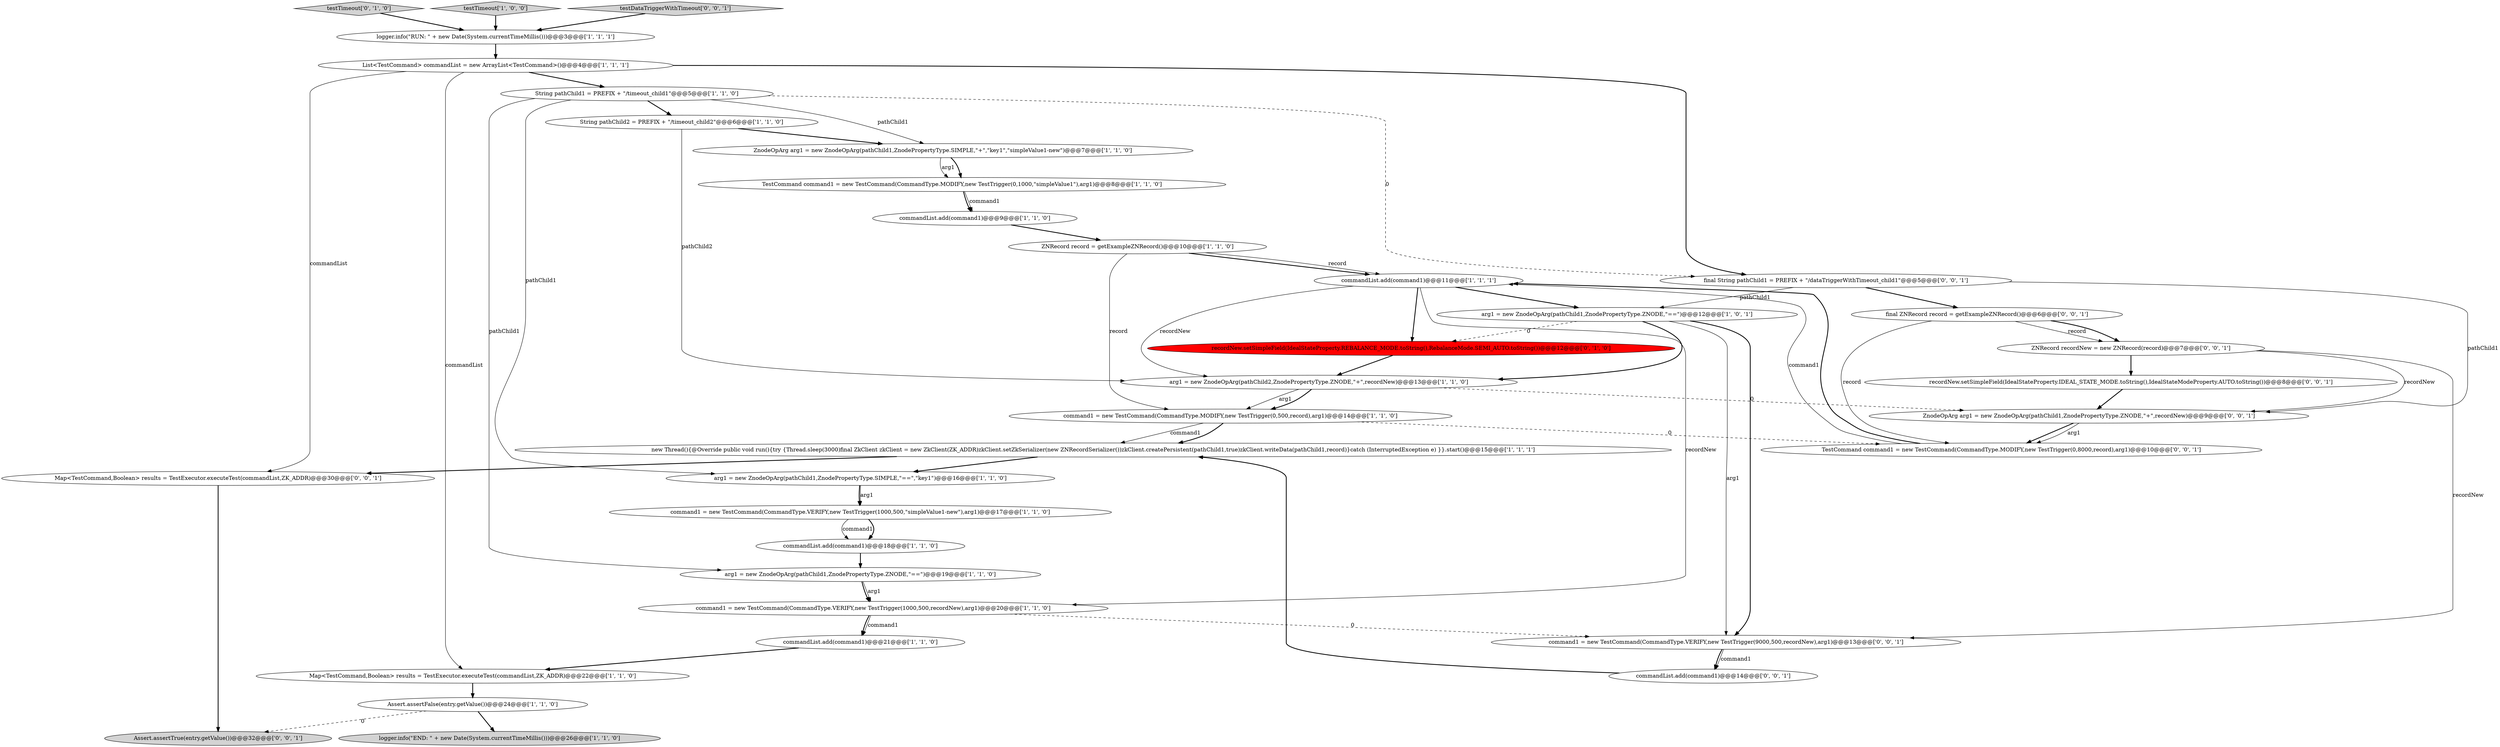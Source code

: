 digraph {
18 [style = filled, label = "commandList.add(command1)@@@11@@@['1', '1', '1']", fillcolor = white, shape = ellipse image = "AAA0AAABBB1BBB"];
11 [style = filled, label = "TestCommand command1 = new TestCommand(CommandType.MODIFY,new TestTrigger(0,1000,\"simpleValue1\"),arg1)@@@8@@@['1', '1', '0']", fillcolor = white, shape = ellipse image = "AAA0AAABBB1BBB"];
33 [style = filled, label = "commandList.add(command1)@@@14@@@['0', '0', '1']", fillcolor = white, shape = ellipse image = "AAA0AAABBB3BBB"];
12 [style = filled, label = "new Thread(){@Override public void run(){try {Thread.sleep(3000)final ZkClient zkClient = new ZkClient(ZK_ADDR)zkClient.setZkSerializer(new ZNRecordSerializer())zkClient.createPersistent(pathChild1,true)zkClient.writeData(pathChild1,record)}catch (InterruptedException e) }}.start()@@@15@@@['1', '1', '1']", fillcolor = white, shape = ellipse image = "AAA0AAABBB1BBB"];
14 [style = filled, label = "String pathChild2 = PREFIX + \"/timeout_child2\"@@@6@@@['1', '1', '0']", fillcolor = white, shape = ellipse image = "AAA0AAABBB1BBB"];
22 [style = filled, label = "arg1 = new ZnodeOpArg(pathChild2,ZnodePropertyType.ZNODE,\"+\",recordNew)@@@13@@@['1', '1', '0']", fillcolor = white, shape = ellipse image = "AAA0AAABBB1BBB"];
24 [style = filled, label = "testTimeout['0', '1', '0']", fillcolor = lightgray, shape = diamond image = "AAA0AAABBB2BBB"];
4 [style = filled, label = "logger.info(\"END: \" + new Date(System.currentTimeMillis()))@@@26@@@['1', '1', '0']", fillcolor = lightgray, shape = ellipse image = "AAA0AAABBB1BBB"];
7 [style = filled, label = "arg1 = new ZnodeOpArg(pathChild1,ZnodePropertyType.ZNODE,\"==\")@@@19@@@['1', '1', '0']", fillcolor = white, shape = ellipse image = "AAA0AAABBB1BBB"];
25 [style = filled, label = "Map<TestCommand,Boolean> results = TestExecutor.executeTest(commandList,ZK_ADDR)@@@30@@@['0', '0', '1']", fillcolor = white, shape = ellipse image = "AAA0AAABBB3BBB"];
34 [style = filled, label = "ZNRecord recordNew = new ZNRecord(record)@@@7@@@['0', '0', '1']", fillcolor = white, shape = ellipse image = "AAA0AAABBB3BBB"];
1 [style = filled, label = "testTimeout['1', '0', '0']", fillcolor = lightgray, shape = diamond image = "AAA0AAABBB1BBB"];
31 [style = filled, label = "command1 = new TestCommand(CommandType.VERIFY,new TestTrigger(9000,500,recordNew),arg1)@@@13@@@['0', '0', '1']", fillcolor = white, shape = ellipse image = "AAA0AAABBB3BBB"];
2 [style = filled, label = "Map<TestCommand,Boolean> results = TestExecutor.executeTest(commandList,ZK_ADDR)@@@22@@@['1', '1', '0']", fillcolor = white, shape = ellipse image = "AAA0AAABBB1BBB"];
0 [style = filled, label = "arg1 = new ZnodeOpArg(pathChild1,ZnodePropertyType.SIMPLE,\"==\",\"key1\")@@@16@@@['1', '1', '0']", fillcolor = white, shape = ellipse image = "AAA0AAABBB1BBB"];
5 [style = filled, label = "arg1 = new ZnodeOpArg(pathChild1,ZnodePropertyType.ZNODE,\"==\")@@@12@@@['1', '0', '1']", fillcolor = white, shape = ellipse image = "AAA0AAABBB1BBB"];
3 [style = filled, label = "String pathChild1 = PREFIX + \"/timeout_child1\"@@@5@@@['1', '1', '0']", fillcolor = white, shape = ellipse image = "AAA0AAABBB1BBB"];
32 [style = filled, label = "final String pathChild1 = PREFIX + \"/dataTriggerWithTimeout_child1\"@@@5@@@['0', '0', '1']", fillcolor = white, shape = ellipse image = "AAA0AAABBB3BBB"];
21 [style = filled, label = "commandList.add(command1)@@@18@@@['1', '1', '0']", fillcolor = white, shape = ellipse image = "AAA0AAABBB1BBB"];
6 [style = filled, label = "logger.info(\"RUN: \" + new Date(System.currentTimeMillis()))@@@3@@@['1', '1', '1']", fillcolor = white, shape = ellipse image = "AAA0AAABBB1BBB"];
26 [style = filled, label = "Assert.assertTrue(entry.getValue())@@@32@@@['0', '0', '1']", fillcolor = lightgray, shape = ellipse image = "AAA0AAABBB3BBB"];
29 [style = filled, label = "testDataTriggerWithTimeout['0', '0', '1']", fillcolor = lightgray, shape = diamond image = "AAA0AAABBB3BBB"];
27 [style = filled, label = "TestCommand command1 = new TestCommand(CommandType.MODIFY,new TestTrigger(0,8000,record),arg1)@@@10@@@['0', '0', '1']", fillcolor = white, shape = ellipse image = "AAA0AAABBB3BBB"];
28 [style = filled, label = "recordNew.setSimpleField(IdealStateProperty.IDEAL_STATE_MODE.toString(),IdealStateModeProperty.AUTO.toString())@@@8@@@['0', '0', '1']", fillcolor = white, shape = ellipse image = "AAA0AAABBB3BBB"];
13 [style = filled, label = "List<TestCommand> commandList = new ArrayList<TestCommand>()@@@4@@@['1', '1', '1']", fillcolor = white, shape = ellipse image = "AAA0AAABBB1BBB"];
19 [style = filled, label = "ZnodeOpArg arg1 = new ZnodeOpArg(pathChild1,ZnodePropertyType.SIMPLE,\"+\",\"key1\",\"simpleValue1-new\")@@@7@@@['1', '1', '0']", fillcolor = white, shape = ellipse image = "AAA0AAABBB1BBB"];
35 [style = filled, label = "final ZNRecord record = getExampleZNRecord()@@@6@@@['0', '0', '1']", fillcolor = white, shape = ellipse image = "AAA0AAABBB3BBB"];
30 [style = filled, label = "ZnodeOpArg arg1 = new ZnodeOpArg(pathChild1,ZnodePropertyType.ZNODE,\"+\",recordNew)@@@9@@@['0', '0', '1']", fillcolor = white, shape = ellipse image = "AAA0AAABBB3BBB"];
16 [style = filled, label = "ZNRecord record = getExampleZNRecord()@@@10@@@['1', '1', '0']", fillcolor = white, shape = ellipse image = "AAA0AAABBB1BBB"];
15 [style = filled, label = "commandList.add(command1)@@@9@@@['1', '1', '0']", fillcolor = white, shape = ellipse image = "AAA0AAABBB1BBB"];
9 [style = filled, label = "Assert.assertFalse(entry.getValue())@@@24@@@['1', '1', '0']", fillcolor = white, shape = ellipse image = "AAA0AAABBB1BBB"];
10 [style = filled, label = "command1 = new TestCommand(CommandType.VERIFY,new TestTrigger(1000,500,recordNew),arg1)@@@20@@@['1', '1', '0']", fillcolor = white, shape = ellipse image = "AAA0AAABBB1BBB"];
20 [style = filled, label = "command1 = new TestCommand(CommandType.MODIFY,new TestTrigger(0,500,record),arg1)@@@14@@@['1', '1', '0']", fillcolor = white, shape = ellipse image = "AAA0AAABBB1BBB"];
23 [style = filled, label = "recordNew.setSimpleField(IdealStateProperty.REBALANCE_MODE.toString(),RebalanceMode.SEMI_AUTO.toString())@@@12@@@['0', '1', '0']", fillcolor = red, shape = ellipse image = "AAA1AAABBB2BBB"];
17 [style = filled, label = "command1 = new TestCommand(CommandType.VERIFY,new TestTrigger(1000,500,\"simpleValue1-new\"),arg1)@@@17@@@['1', '1', '0']", fillcolor = white, shape = ellipse image = "AAA0AAABBB1BBB"];
8 [style = filled, label = "commandList.add(command1)@@@21@@@['1', '1', '0']", fillcolor = white, shape = ellipse image = "AAA0AAABBB1BBB"];
11->15 [style = solid, label="command1"];
32->35 [style = bold, label=""];
32->5 [style = solid, label="pathChild1"];
27->18 [style = bold, label=""];
10->8 [style = solid, label="command1"];
16->18 [style = bold, label=""];
13->32 [style = bold, label=""];
14->22 [style = solid, label="pathChild2"];
18->23 [style = bold, label=""];
35->34 [style = solid, label="record"];
28->30 [style = bold, label=""];
22->20 [style = solid, label="arg1"];
7->10 [style = bold, label=""];
31->33 [style = solid, label="command1"];
0->17 [style = bold, label=""];
5->23 [style = dashed, label="0"];
9->4 [style = bold, label=""];
20->27 [style = dashed, label="0"];
3->14 [style = bold, label=""];
30->27 [style = bold, label=""];
13->2 [style = solid, label="commandList"];
10->31 [style = dashed, label="0"];
32->30 [style = solid, label="pathChild1"];
3->0 [style = solid, label="pathChild1"];
14->19 [style = bold, label=""];
19->11 [style = bold, label=""];
2->9 [style = bold, label=""];
33->12 [style = bold, label=""];
15->16 [style = bold, label=""];
12->0 [style = bold, label=""];
35->27 [style = solid, label="record"];
30->27 [style = solid, label="arg1"];
11->15 [style = bold, label=""];
3->7 [style = solid, label="pathChild1"];
5->31 [style = solid, label="arg1"];
20->12 [style = solid, label="command1"];
34->28 [style = bold, label=""];
29->6 [style = bold, label=""];
16->20 [style = solid, label="record"];
34->31 [style = solid, label="recordNew"];
1->6 [style = bold, label=""];
23->22 [style = bold, label=""];
13->3 [style = bold, label=""];
22->20 [style = bold, label=""];
10->8 [style = bold, label=""];
8->2 [style = bold, label=""];
5->31 [style = bold, label=""];
7->10 [style = solid, label="arg1"];
12->25 [style = bold, label=""];
18->5 [style = bold, label=""];
6->13 [style = bold, label=""];
31->33 [style = bold, label=""];
22->30 [style = dashed, label="0"];
25->26 [style = bold, label=""];
20->12 [style = bold, label=""];
27->18 [style = solid, label="command1"];
9->26 [style = dashed, label="0"];
18->10 [style = solid, label="recordNew"];
17->21 [style = solid, label="command1"];
21->7 [style = bold, label=""];
16->18 [style = solid, label="record"];
34->30 [style = solid, label="recordNew"];
3->32 [style = dashed, label="0"];
35->34 [style = bold, label=""];
0->17 [style = solid, label="arg1"];
24->6 [style = bold, label=""];
5->22 [style = bold, label=""];
13->25 [style = solid, label="commandList"];
17->21 [style = bold, label=""];
3->19 [style = solid, label="pathChild1"];
19->11 [style = solid, label="arg1"];
18->22 [style = solid, label="recordNew"];
}
